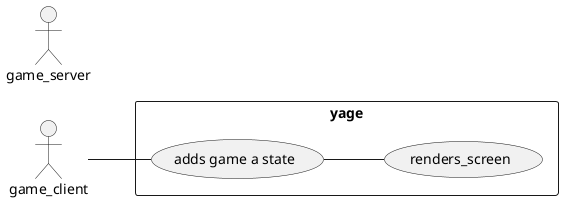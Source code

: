 @startuml
left to right direction
skinparam packageStyle rectangle

actor game_client
actor game_server

rectangle yage {
  usecase (adds game a state) as game_state
  
  game_client  -- (game_state)
  (game_state) -- (renders_screen)
}

@enduml
